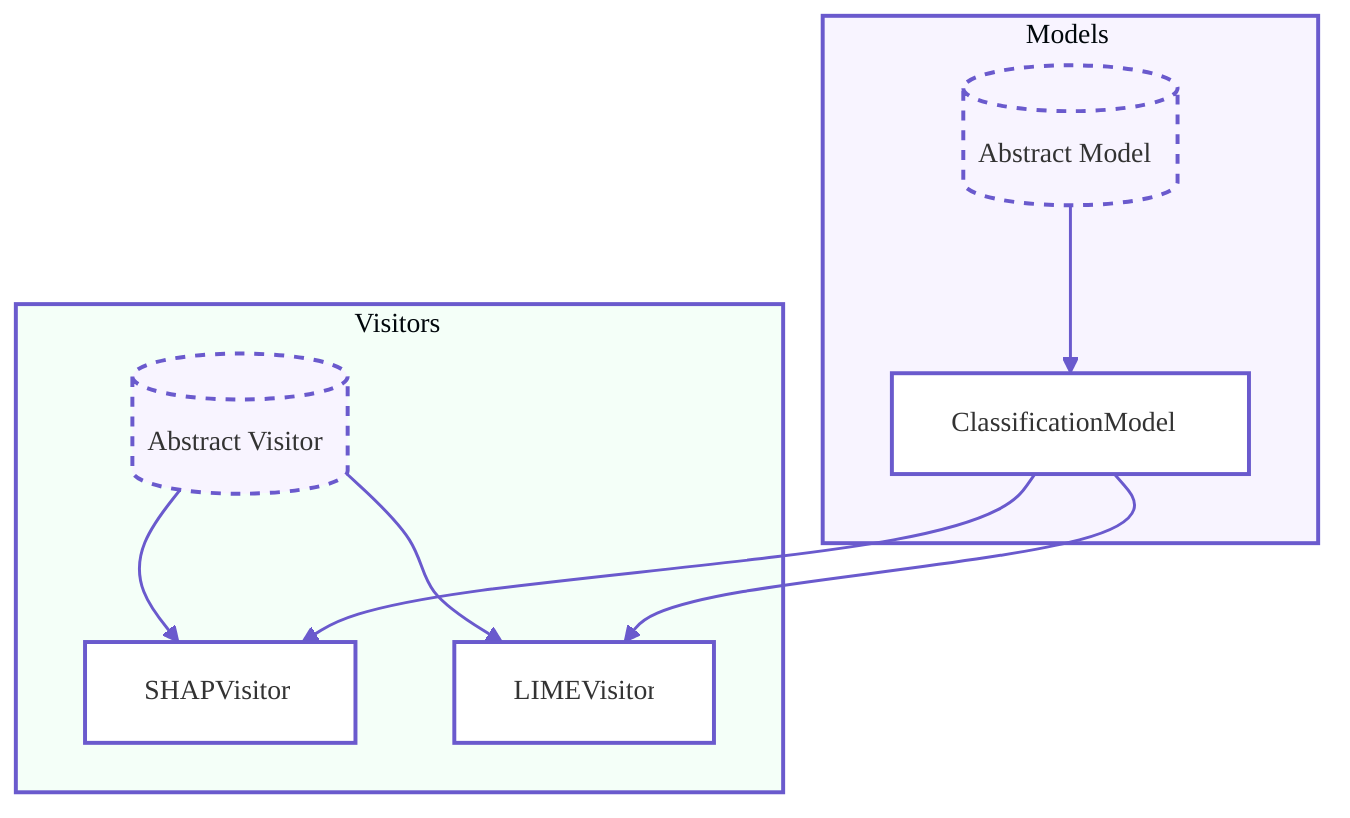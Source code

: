 %%{init: {'theme': 'base', 'themeVariables': {
    'primaryColor': '#f8f4ff',
    'secondaryColor': '#f4fff8',
    'tertiaryColor': '#fff8f4',
    'mainBkg': '#ffffff',
    'nodeBorder': '#6a5acd',
    'clusterBkg': '#fafafa',
    'clusterBorder': '#6a5acd',
    'lineColor': '#6a5acd',
    'fontFamily': 'Helvetica, Arial, sans-serif',
    'fontSize': '14px'
}}}%%

flowchart TB
    subgraph Models
        style Models fill:#f8f4ff,stroke:#6a5acd,stroke-width:2px
        Model[("Abstract Model")]
        ClassificationModel["ClassificationModel"]
        Model --> ClassificationModel
    end

    subgraph Visitors
        style Visitors fill:#f4fff8,stroke:#6a5acd,stroke-width:2px
        Visitor[("Abstract Visitor")]
        SHAPVisitor["SHAPVisitor"]
        LIMEVisitor["LIMEVisitor"]
        Visitor --> SHAPVisitor
        Visitor --> LIMEVisitor
    end
    
    ClassificationModel --> SHAPVisitor
    ClassificationModel --> LIMEVisitor
    
    classDef abstract fill:#f8f4ff,stroke:#6a5acd,stroke-width:2px,stroke-dasharray: 5 5;
    classDef concrete fill:#ffffff,stroke:#6a5acd,stroke-width:2px;

    class Model,Visitor abstract;
    class ClassificationModel,SHAPVisitor,LIMEVisitor concrete;

    linkStyle default stroke:#6a5acd,stroke-width:1.5px;